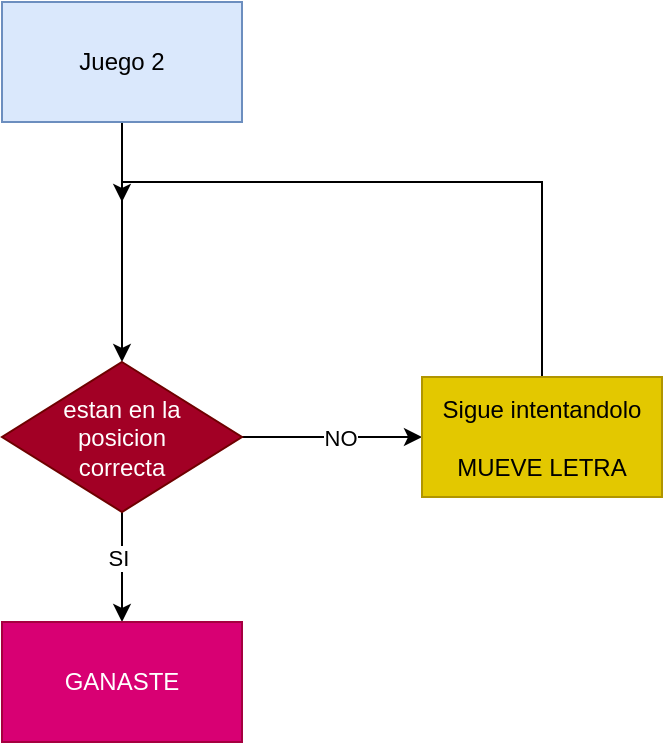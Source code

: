 <mxfile version="28.2.7">
  <diagram name="letronas" id="e4EtkxpIm7_sDTS4HFWQ">
    <mxGraphModel dx="591" dy="756" grid="1" gridSize="10" guides="1" tooltips="1" connect="1" arrows="1" fold="1" page="1" pageScale="1" pageWidth="827" pageHeight="1169" math="0" shadow="0">
      <root>
        <mxCell id="0" />
        <mxCell id="1" parent="0" />
        <mxCell id="bP15YRuTJW6j496chkiZ-39" style="edgeStyle=orthogonalEdgeStyle;rounded=0;orthogonalLoop=1;jettySize=auto;html=1;exitX=0.5;exitY=1;exitDx=0;exitDy=0;entryX=0.5;entryY=0;entryDx=0;entryDy=0;" parent="1" source="bP15YRuTJW6j496chkiZ-30" target="bP15YRuTJW6j496chkiZ-32" edge="1">
          <mxGeometry relative="1" as="geometry" />
        </mxCell>
        <mxCell id="bP15YRuTJW6j496chkiZ-30" value="Juego 2" style="rounded=0;whiteSpace=wrap;html=1;fillColor=#dae8fc;strokeColor=#6c8ebf;" parent="1" vertex="1">
          <mxGeometry x="1120" y="20" width="120" height="60" as="geometry" />
        </mxCell>
        <mxCell id="bP15YRuTJW6j496chkiZ-38" style="edgeStyle=orthogonalEdgeStyle;rounded=0;orthogonalLoop=1;jettySize=auto;html=1;exitX=0.5;exitY=1;exitDx=0;exitDy=0;entryX=0.5;entryY=0;entryDx=0;entryDy=0;" parent="1" source="bP15YRuTJW6j496chkiZ-32" target="bP15YRuTJW6j496chkiZ-37" edge="1">
          <mxGeometry relative="1" as="geometry" />
        </mxCell>
        <mxCell id="bP15YRuTJW6j496chkiZ-49" value="SI" style="edgeLabel;html=1;align=center;verticalAlign=middle;resizable=0;points=[];" parent="bP15YRuTJW6j496chkiZ-38" vertex="1" connectable="0">
          <mxGeometry x="-0.167" y="-2" relative="1" as="geometry">
            <mxPoint as="offset" />
          </mxGeometry>
        </mxCell>
        <mxCell id="bP15YRuTJW6j496chkiZ-42" style="edgeStyle=orthogonalEdgeStyle;rounded=0;orthogonalLoop=1;jettySize=auto;html=1;exitX=1;exitY=0.5;exitDx=0;exitDy=0;" parent="1" source="bP15YRuTJW6j496chkiZ-32" target="bP15YRuTJW6j496chkiZ-33" edge="1">
          <mxGeometry relative="1" as="geometry" />
        </mxCell>
        <mxCell id="bP15YRuTJW6j496chkiZ-47" value="NO" style="edgeLabel;html=1;align=center;verticalAlign=middle;resizable=0;points=[];" parent="bP15YRuTJW6j496chkiZ-42" vertex="1" connectable="0">
          <mxGeometry x="0.089" y="-3" relative="1" as="geometry">
            <mxPoint y="-3" as="offset" />
          </mxGeometry>
        </mxCell>
        <mxCell id="bP15YRuTJW6j496chkiZ-32" value="estan en la&lt;br&gt;posicion&lt;br&gt;correcta" style="rhombus;whiteSpace=wrap;html=1;fillColor=#a20025;fontColor=#ffffff;strokeColor=#6F0000;" parent="1" vertex="1">
          <mxGeometry x="1120" y="200" width="120" height="75" as="geometry" />
        </mxCell>
        <mxCell id="bP15YRuTJW6j496chkiZ-43" style="edgeStyle=orthogonalEdgeStyle;rounded=0;orthogonalLoop=1;jettySize=auto;html=1;" parent="1" source="bP15YRuTJW6j496chkiZ-33" edge="1">
          <mxGeometry relative="1" as="geometry">
            <mxPoint x="1180" y="120" as="targetPoint" />
            <Array as="points">
              <mxPoint x="1390" y="110" />
              <mxPoint x="1180" y="110" />
            </Array>
          </mxGeometry>
        </mxCell>
        <mxCell id="bP15YRuTJW6j496chkiZ-33" value="Sigue intentandolo&lt;br&gt;&lt;br&gt;MUEVE LETRA" style="rounded=0;whiteSpace=wrap;html=1;fillColor=#e3c800;fontColor=#000000;strokeColor=#B09500;" parent="1" vertex="1">
          <mxGeometry x="1330" y="207.5" width="120" height="60" as="geometry" />
        </mxCell>
        <mxCell id="bP15YRuTJW6j496chkiZ-37" value="GANASTE" style="rounded=0;whiteSpace=wrap;html=1;fillColor=#d80073;fontColor=#ffffff;strokeColor=#A50040;" parent="1" vertex="1">
          <mxGeometry x="1120" y="330" width="120" height="60" as="geometry" />
        </mxCell>
      </root>
    </mxGraphModel>
  </diagram>
</mxfile>
